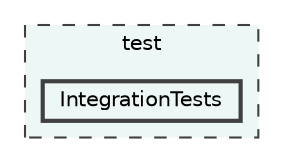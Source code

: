 digraph "test/IntegrationTests"
{
 // LATEX_PDF_SIZE
  bgcolor="transparent";
  edge [fontname=Helvetica,fontsize=10,labelfontname=Helvetica,labelfontsize=10];
  node [fontname=Helvetica,fontsize=10,shape=box,height=0.2,width=0.4];
  compound=true
  subgraph clusterdir_13e138d54eb8818da29c3992edef070a {
    graph [ bgcolor="#edf7f5", pencolor="grey25", label="test", fontname=Helvetica,fontsize=10 style="filled,dashed", URL="dir_13e138d54eb8818da29c3992edef070a.html",tooltip=""]
  dir_ab0636a6389ef2ee94d1027f4674549d [label="IntegrationTests", fillcolor="#edf7f5", color="grey25", style="filled,bold", URL="dir_ab0636a6389ef2ee94d1027f4674549d.html",tooltip=""];
  }
}
